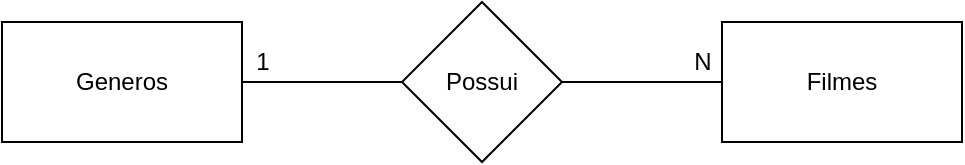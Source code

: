 <mxfile version="14.2.7" type="device" pages="2"><diagram id="Sjq9KJYSzkBQF9Qo9zO3" name="conceitual"><mxGraphModel dx="865" dy="479" grid="1" gridSize="10" guides="1" tooltips="1" connect="1" arrows="1" fold="1" page="1" pageScale="1" pageWidth="827" pageHeight="1169" math="0" shadow="0"><root><mxCell id="0"/><mxCell id="1" parent="0"/><mxCell id="r_xO0ASqoikT1SJjCJUK-5" style="edgeStyle=orthogonalEdgeStyle;rounded=0;orthogonalLoop=1;jettySize=auto;html=1;endArrow=none;endFill=0;" edge="1" parent="1" source="r_xO0ASqoikT1SJjCJUK-2" target="r_xO0ASqoikT1SJjCJUK-4"><mxGeometry relative="1" as="geometry"/></mxCell><mxCell id="r_xO0ASqoikT1SJjCJUK-2" value="Generos" style="rounded=0;whiteSpace=wrap;html=1;" vertex="1" parent="1"><mxGeometry x="80" y="80" width="120" height="60" as="geometry"/></mxCell><mxCell id="r_xO0ASqoikT1SJjCJUK-3" value="Filmes" style="rounded=0;whiteSpace=wrap;html=1;" vertex="1" parent="1"><mxGeometry x="440" y="80" width="120" height="60" as="geometry"/></mxCell><mxCell id="r_xO0ASqoikT1SJjCJUK-6" style="edgeStyle=orthogonalEdgeStyle;rounded=0;orthogonalLoop=1;jettySize=auto;html=1;endArrow=none;endFill=0;" edge="1" parent="1" source="r_xO0ASqoikT1SJjCJUK-4" target="r_xO0ASqoikT1SJjCJUK-3"><mxGeometry relative="1" as="geometry"/></mxCell><mxCell id="r_xO0ASqoikT1SJjCJUK-4" value="Possui" style="rhombus;whiteSpace=wrap;html=1;" vertex="1" parent="1"><mxGeometry x="280" y="70" width="80" height="80" as="geometry"/></mxCell><mxCell id="r_xO0ASqoikT1SJjCJUK-7" value="&lt;div&gt;1&lt;/div&gt;" style="text;html=1;align=center;verticalAlign=middle;resizable=0;points=[];autosize=1;" vertex="1" parent="1"><mxGeometry x="200" y="90" width="20" height="20" as="geometry"/></mxCell><mxCell id="r_xO0ASqoikT1SJjCJUK-8" value="&lt;div&gt;N&lt;/div&gt;" style="text;html=1;align=center;verticalAlign=middle;resizable=0;points=[];autosize=1;" vertex="1" parent="1"><mxGeometry x="420" y="90" width="20" height="20" as="geometry"/></mxCell></root></mxGraphModel></diagram><diagram id="Cjheel-xckRSgyR0v3Vq" name="logico"><mxGraphModel dx="865" dy="479" grid="1" gridSize="10" guides="1" tooltips="1" connect="1" arrows="1" fold="1" page="1" pageScale="1" pageWidth="827" pageHeight="1169" math="0" shadow="0"><root><mxCell id="l8az9ZTAdUuGnlQ5PjCO-0"/><mxCell id="l8az9ZTAdUuGnlQ5PjCO-1" parent="l8az9ZTAdUuGnlQ5PjCO-0"/><mxCell id="v8qVXrsIywojiPXnwH2b-0" value="Generos" style="shape=table;startSize=30;container=1;collapsible=1;childLayout=tableLayout;fixedRows=1;rowLines=0;fontStyle=1;align=center;resizeLast=1;" vertex="1" parent="l8az9ZTAdUuGnlQ5PjCO-1"><mxGeometry x="40" y="40" width="180" height="100" as="geometry"><mxRectangle x="40" y="40" width="80" height="30" as="alternateBounds"/></mxGeometry></mxCell><mxCell id="v8qVXrsIywojiPXnwH2b-4" value="" style="shape=partialRectangle;collapsible=0;dropTarget=0;pointerEvents=0;fillColor=none;top=0;left=0;bottom=1;right=0;points=[[0,0.5],[1,0.5]];portConstraint=eastwest;" vertex="1" parent="v8qVXrsIywojiPXnwH2b-0"><mxGeometry y="30" width="180" height="30" as="geometry"/></mxCell><mxCell id="v8qVXrsIywojiPXnwH2b-5" value="PK" style="shape=partialRectangle;connectable=0;fillColor=none;top=0;left=0;bottom=0;right=0;fontStyle=1;overflow=hidden;" vertex="1" parent="v8qVXrsIywojiPXnwH2b-4"><mxGeometry width="60" height="30" as="geometry"/></mxCell><mxCell id="v8qVXrsIywojiPXnwH2b-6" value="IdGenero" style="shape=partialRectangle;connectable=0;fillColor=none;top=0;left=0;bottom=0;right=0;align=left;spacingLeft=6;fontStyle=1;overflow=hidden;" vertex="1" parent="v8qVXrsIywojiPXnwH2b-4"><mxGeometry x="60" width="120" height="30" as="geometry"/></mxCell><mxCell id="v8qVXrsIywojiPXnwH2b-7" value="" style="shape=partialRectangle;collapsible=0;dropTarget=0;pointerEvents=0;fillColor=none;top=0;left=0;bottom=0;right=0;points=[[0,0.5],[1,0.5]];portConstraint=eastwest;" vertex="1" parent="v8qVXrsIywojiPXnwH2b-0"><mxGeometry y="60" width="180" height="30" as="geometry"/></mxCell><mxCell id="v8qVXrsIywojiPXnwH2b-8" value="" style="shape=partialRectangle;connectable=0;fillColor=none;top=0;left=0;bottom=0;right=0;editable=1;overflow=hidden;" vertex="1" parent="v8qVXrsIywojiPXnwH2b-7"><mxGeometry width="60" height="30" as="geometry"/></mxCell><mxCell id="v8qVXrsIywojiPXnwH2b-9" value="Nome" style="shape=partialRectangle;connectable=0;fillColor=none;top=0;left=0;bottom=0;right=0;align=left;spacingLeft=6;overflow=hidden;" vertex="1" parent="v8qVXrsIywojiPXnwH2b-7"><mxGeometry x="60" width="120" height="30" as="geometry"/></mxCell><mxCell id="TI9-8CvuZhmt-wgklU2i-0" value="Filmes" style="shape=table;startSize=30;container=1;collapsible=1;childLayout=tableLayout;fixedRows=1;rowLines=0;fontStyle=1;align=center;resizeLast=1;" vertex="1" parent="l8az9ZTAdUuGnlQ5PjCO-1"><mxGeometry x="320" y="40" width="180" height="130" as="geometry"><mxRectangle x="320" y="40" width="70" height="30" as="alternateBounds"/></mxGeometry></mxCell><mxCell id="TI9-8CvuZhmt-wgklU2i-1" value="" style="shape=partialRectangle;collapsible=0;dropTarget=0;pointerEvents=0;fillColor=none;top=0;left=0;bottom=0;right=0;points=[[0,0.5],[1,0.5]];portConstraint=eastwest;" vertex="1" parent="TI9-8CvuZhmt-wgklU2i-0"><mxGeometry y="30" width="180" height="30" as="geometry"/></mxCell><mxCell id="TI9-8CvuZhmt-wgklU2i-2" value="PK" style="shape=partialRectangle;connectable=0;fillColor=none;top=0;left=0;bottom=0;right=0;fontStyle=1;overflow=hidden;" vertex="1" parent="TI9-8CvuZhmt-wgklU2i-1"><mxGeometry width="60" height="30" as="geometry"/></mxCell><mxCell id="TI9-8CvuZhmt-wgklU2i-3" value="IdFilme" style="shape=partialRectangle;connectable=0;fillColor=none;top=0;left=0;bottom=0;right=0;align=left;spacingLeft=6;fontStyle=1;overflow=hidden;" vertex="1" parent="TI9-8CvuZhmt-wgklU2i-1"><mxGeometry x="60" width="120" height="30" as="geometry"/></mxCell><mxCell id="TI9-8CvuZhmt-wgklU2i-4" value="" style="shape=partialRectangle;collapsible=0;dropTarget=0;pointerEvents=0;fillColor=none;top=0;left=0;bottom=1;right=0;points=[[0,0.5],[1,0.5]];portConstraint=eastwest;" vertex="1" parent="TI9-8CvuZhmt-wgklU2i-0"><mxGeometry y="60" width="180" height="30" as="geometry"/></mxCell><mxCell id="TI9-8CvuZhmt-wgklU2i-5" value="FK" style="shape=partialRectangle;connectable=0;fillColor=none;top=0;left=0;bottom=0;right=0;fontStyle=1;overflow=hidden;" vertex="1" parent="TI9-8CvuZhmt-wgklU2i-4"><mxGeometry width="60" height="30" as="geometry"/></mxCell><mxCell id="TI9-8CvuZhmt-wgklU2i-6" value="IdGenero" style="shape=partialRectangle;connectable=0;fillColor=none;top=0;left=0;bottom=0;right=0;align=left;spacingLeft=6;fontStyle=1;overflow=hidden;" vertex="1" parent="TI9-8CvuZhmt-wgklU2i-4"><mxGeometry x="60" width="120" height="30" as="geometry"/></mxCell><mxCell id="TI9-8CvuZhmt-wgklU2i-7" value="" style="shape=partialRectangle;collapsible=0;dropTarget=0;pointerEvents=0;fillColor=none;top=0;left=0;bottom=0;right=0;points=[[0,0.5],[1,0.5]];portConstraint=eastwest;" vertex="1" parent="TI9-8CvuZhmt-wgklU2i-0"><mxGeometry y="90" width="180" height="30" as="geometry"/></mxCell><mxCell id="TI9-8CvuZhmt-wgklU2i-8" value="" style="shape=partialRectangle;connectable=0;fillColor=none;top=0;left=0;bottom=0;right=0;editable=1;overflow=hidden;" vertex="1" parent="TI9-8CvuZhmt-wgklU2i-7"><mxGeometry width="60" height="30" as="geometry"/></mxCell><mxCell id="TI9-8CvuZhmt-wgklU2i-9" value="Titulo" style="shape=partialRectangle;connectable=0;fillColor=none;top=0;left=0;bottom=0;right=0;align=left;spacingLeft=6;overflow=hidden;" vertex="1" parent="TI9-8CvuZhmt-wgklU2i-7"><mxGeometry x="60" width="120" height="30" as="geometry"/></mxCell><mxCell id="TI9-8CvuZhmt-wgklU2i-13" value="" style="edgeStyle=entityRelationEdgeStyle;fontSize=12;html=1;endArrow=ERoneToMany;" edge="1" parent="l8az9ZTAdUuGnlQ5PjCO-1" source="v8qVXrsIywojiPXnwH2b-4" target="TI9-8CvuZhmt-wgklU2i-4"><mxGeometry width="100" height="100" relative="1" as="geometry"><mxPoint x="350" y="270" as="sourcePoint"/><mxPoint x="450" y="170" as="targetPoint"/></mxGeometry></mxCell></root></mxGraphModel></diagram></mxfile>